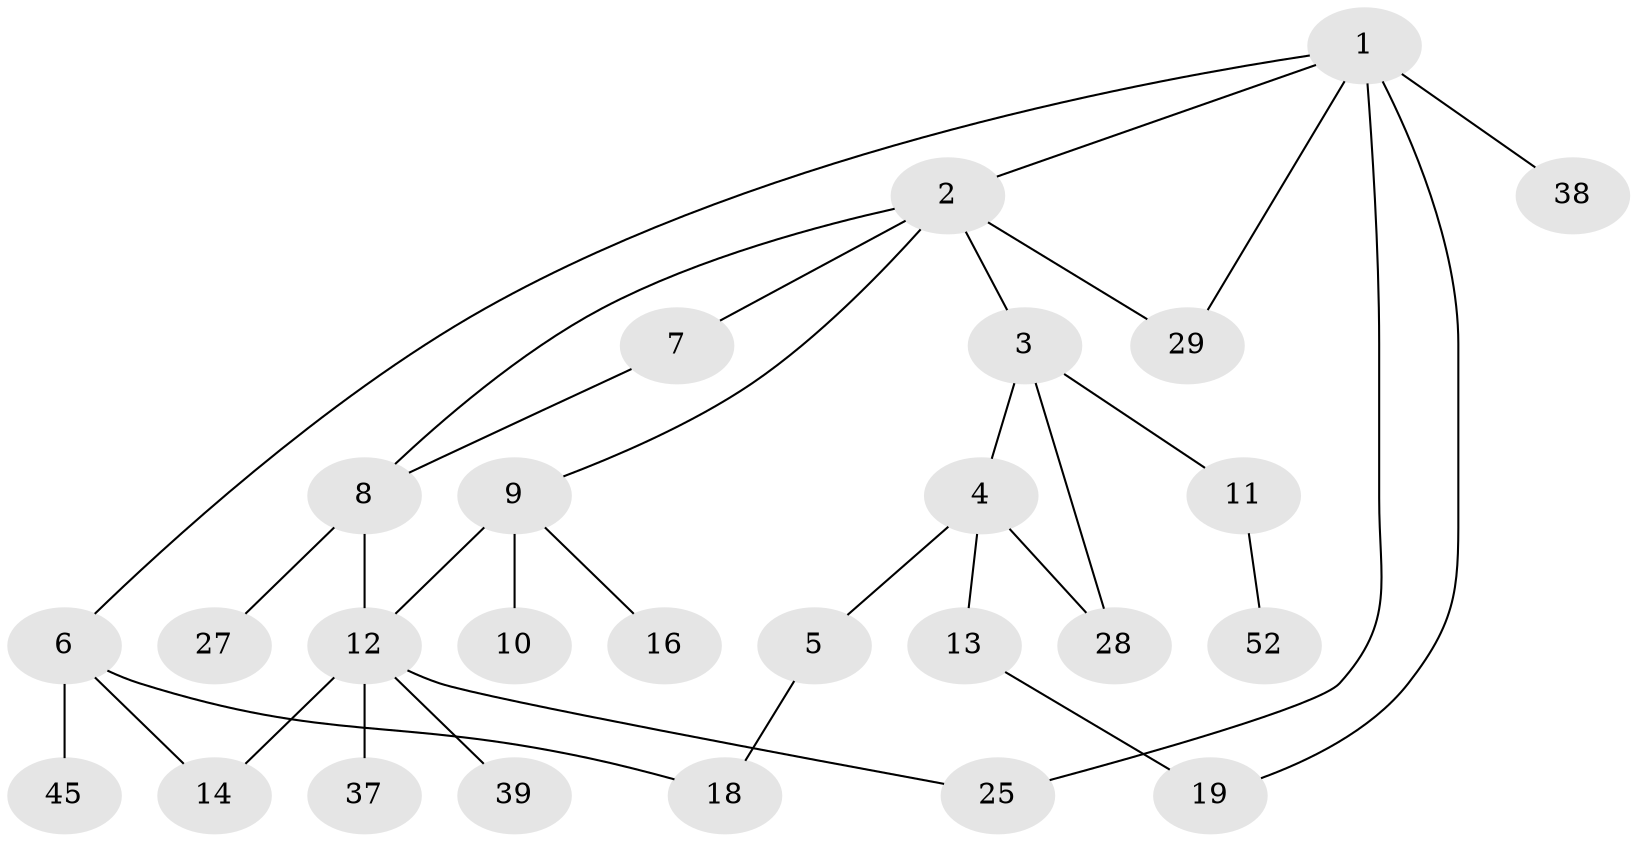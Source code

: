 // original degree distribution, {6: 0.057692307692307696, 5: 0.038461538461538464, 4: 0.09615384615384616, 2: 0.34615384615384615, 3: 0.1346153846153846, 1: 0.3269230769230769}
// Generated by graph-tools (version 1.1) at 2025/17/03/04/25 18:17:14]
// undirected, 26 vertices, 33 edges
graph export_dot {
graph [start="1"]
  node [color=gray90,style=filled];
  1;
  2;
  3 [super="+21"];
  4 [super="+15"];
  5;
  6;
  7 [super="+41"];
  8 [super="+20"];
  9 [super="+23"];
  10 [super="+46"];
  11;
  12 [super="+22+24+36"];
  13;
  14 [super="+32"];
  16 [super="+17"];
  18 [super="+49"];
  19 [super="+48+50"];
  25 [super="+43"];
  27 [super="+35"];
  28 [super="+33"];
  29 [super="+30"];
  37;
  38;
  39;
  45;
  52;
  1 -- 2;
  1 -- 6;
  1 -- 19;
  1 -- 25;
  1 -- 38;
  1 -- 29;
  2 -- 3;
  2 -- 7;
  2 -- 8;
  2 -- 9;
  2 -- 29;
  3 -- 4;
  3 -- 11;
  3 -- 28;
  4 -- 5;
  4 -- 13;
  4 -- 28;
  5 -- 18;
  6 -- 14;
  6 -- 18;
  6 -- 45;
  7 -- 8;
  8 -- 27;
  8 -- 12;
  9 -- 10;
  9 -- 12 [weight=3];
  9 -- 16;
  11 -- 52;
  12 -- 39;
  12 -- 37;
  12 -- 25;
  12 -- 14;
  13 -- 19;
}
